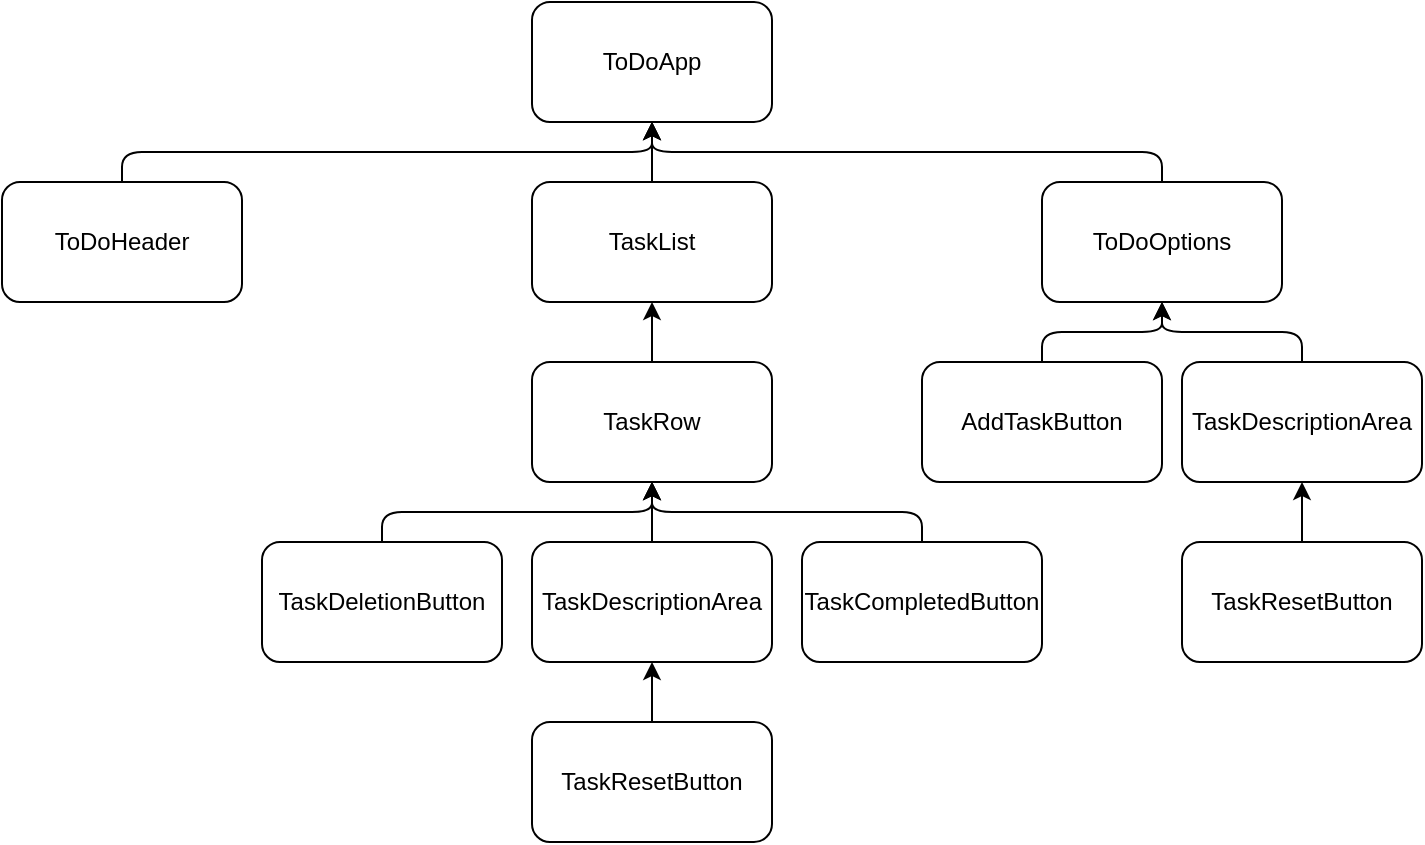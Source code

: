 <mxfile version="21.2.8" type="device">
  <diagram name="Page-1" id="QccmHNiOosgB7OIxbxh-">
    <mxGraphModel dx="1418" dy="828" grid="1" gridSize="10" guides="1" tooltips="1" connect="1" arrows="1" fold="1" page="1" pageScale="1" pageWidth="850" pageHeight="1100" math="0" shadow="0">
      <root>
        <mxCell id="0" />
        <mxCell id="1" parent="0" />
        <mxCell id="F3HwyV3Gs9jkBbudMTh3-1" value="ToDoApp" style="rounded=1;whiteSpace=wrap;html=1;" vertex="1" parent="1">
          <mxGeometry x="365" y="150" width="120" height="60" as="geometry" />
        </mxCell>
        <mxCell id="F3HwyV3Gs9jkBbudMTh3-8" style="edgeStyle=elbowEdgeStyle;rounded=1;orthogonalLoop=1;jettySize=auto;html=1;exitX=0.5;exitY=0;exitDx=0;exitDy=0;elbow=vertical;" edge="1" parent="1" source="F3HwyV3Gs9jkBbudMTh3-2" target="F3HwyV3Gs9jkBbudMTh3-1">
          <mxGeometry relative="1" as="geometry" />
        </mxCell>
        <mxCell id="F3HwyV3Gs9jkBbudMTh3-2" value="ToDoHeader" style="rounded=1;whiteSpace=wrap;html=1;" vertex="1" parent="1">
          <mxGeometry x="100" y="240" width="120" height="60" as="geometry" />
        </mxCell>
        <mxCell id="F3HwyV3Gs9jkBbudMTh3-6" style="rounded=1;orthogonalLoop=1;jettySize=auto;html=1;exitX=0.5;exitY=0;exitDx=0;exitDy=0;edgeStyle=elbowEdgeStyle;entryX=0.5;entryY=1;entryDx=0;entryDy=0;elbow=vertical;" edge="1" parent="1" source="F3HwyV3Gs9jkBbudMTh3-3" target="F3HwyV3Gs9jkBbudMTh3-1">
          <mxGeometry relative="1" as="geometry" />
        </mxCell>
        <mxCell id="F3HwyV3Gs9jkBbudMTh3-3" value="ToDoOptions" style="rounded=1;whiteSpace=wrap;html=1;" vertex="1" parent="1">
          <mxGeometry x="620" y="240" width="120" height="60" as="geometry" />
        </mxCell>
        <mxCell id="F3HwyV3Gs9jkBbudMTh3-5" style="edgeStyle=orthogonalEdgeStyle;rounded=0;orthogonalLoop=1;jettySize=auto;html=1;exitX=0.5;exitY=0;exitDx=0;exitDy=0;" edge="1" parent="1" source="F3HwyV3Gs9jkBbudMTh3-4" target="F3HwyV3Gs9jkBbudMTh3-1">
          <mxGeometry relative="1" as="geometry" />
        </mxCell>
        <mxCell id="F3HwyV3Gs9jkBbudMTh3-4" value="TaskList" style="rounded=1;whiteSpace=wrap;html=1;" vertex="1" parent="1">
          <mxGeometry x="365" y="240" width="120" height="60" as="geometry" />
        </mxCell>
        <mxCell id="F3HwyV3Gs9jkBbudMTh3-10" style="rounded=0;orthogonalLoop=1;jettySize=auto;html=1;exitX=0.5;exitY=0;exitDx=0;exitDy=0;" edge="1" parent="1" source="F3HwyV3Gs9jkBbudMTh3-9" target="F3HwyV3Gs9jkBbudMTh3-4">
          <mxGeometry relative="1" as="geometry" />
        </mxCell>
        <mxCell id="F3HwyV3Gs9jkBbudMTh3-9" value="TaskRow" style="rounded=1;whiteSpace=wrap;html=1;" vertex="1" parent="1">
          <mxGeometry x="365" y="330" width="120" height="60" as="geometry" />
        </mxCell>
        <mxCell id="F3HwyV3Gs9jkBbudMTh3-12" style="orthogonalLoop=1;jettySize=auto;html=1;exitX=0.5;exitY=0;exitDx=0;exitDy=0;edgeStyle=elbowEdgeStyle;elbow=vertical;rounded=1;" edge="1" parent="1" source="F3HwyV3Gs9jkBbudMTh3-11" target="F3HwyV3Gs9jkBbudMTh3-9">
          <mxGeometry relative="1" as="geometry" />
        </mxCell>
        <mxCell id="F3HwyV3Gs9jkBbudMTh3-11" value="TaskCompletedButton" style="rounded=1;whiteSpace=wrap;html=1;" vertex="1" parent="1">
          <mxGeometry x="500" y="420" width="120" height="60" as="geometry" />
        </mxCell>
        <mxCell id="F3HwyV3Gs9jkBbudMTh3-19" style="edgeStyle=elbowEdgeStyle;orthogonalLoop=1;jettySize=auto;html=1;exitX=0.5;exitY=0;exitDx=0;exitDy=0;elbow=vertical;rounded=1;" edge="1" parent="1" source="F3HwyV3Gs9jkBbudMTh3-13" target="F3HwyV3Gs9jkBbudMTh3-9">
          <mxGeometry relative="1" as="geometry" />
        </mxCell>
        <mxCell id="F3HwyV3Gs9jkBbudMTh3-13" value="TaskDeletionButton" style="rounded=1;whiteSpace=wrap;html=1;" vertex="1" parent="1">
          <mxGeometry x="230" y="420" width="120" height="60" as="geometry" />
        </mxCell>
        <mxCell id="F3HwyV3Gs9jkBbudMTh3-16" style="rounded=1;orthogonalLoop=1;jettySize=auto;html=1;exitX=0.5;exitY=0;exitDx=0;exitDy=0;entryX=0.5;entryY=1;entryDx=0;entryDy=0;edgeStyle=elbowEdgeStyle;elbow=vertical;" edge="1" parent="1" source="F3HwyV3Gs9jkBbudMTh3-15" target="F3HwyV3Gs9jkBbudMTh3-3">
          <mxGeometry relative="1" as="geometry" />
        </mxCell>
        <mxCell id="F3HwyV3Gs9jkBbudMTh3-15" value="TaskDescriptionArea" style="rounded=1;whiteSpace=wrap;html=1;" vertex="1" parent="1">
          <mxGeometry x="690" y="330" width="120" height="60" as="geometry" />
        </mxCell>
        <mxCell id="F3HwyV3Gs9jkBbudMTh3-20" style="edgeStyle=elbowEdgeStyle;rounded=1;orthogonalLoop=1;jettySize=auto;html=1;exitX=0.5;exitY=0;exitDx=0;exitDy=0;elbow=vertical;" edge="1" parent="1" source="F3HwyV3Gs9jkBbudMTh3-17" target="F3HwyV3Gs9jkBbudMTh3-3">
          <mxGeometry relative="1" as="geometry" />
        </mxCell>
        <mxCell id="F3HwyV3Gs9jkBbudMTh3-17" value="AddTaskButton" style="rounded=1;whiteSpace=wrap;html=1;" vertex="1" parent="1">
          <mxGeometry x="560" y="330" width="120" height="60" as="geometry" />
        </mxCell>
        <mxCell id="F3HwyV3Gs9jkBbudMTh3-22" style="edgeStyle=none;rounded=0;orthogonalLoop=1;jettySize=auto;html=1;exitX=0.5;exitY=0;exitDx=0;exitDy=0;" edge="1" parent="1" source="F3HwyV3Gs9jkBbudMTh3-21" target="F3HwyV3Gs9jkBbudMTh3-15">
          <mxGeometry relative="1" as="geometry" />
        </mxCell>
        <mxCell id="F3HwyV3Gs9jkBbudMTh3-21" value="TaskResetButton" style="rounded=1;whiteSpace=wrap;html=1;" vertex="1" parent="1">
          <mxGeometry x="690" y="420" width="120" height="60" as="geometry" />
        </mxCell>
        <mxCell id="F3HwyV3Gs9jkBbudMTh3-24" style="edgeStyle=none;rounded=0;orthogonalLoop=1;jettySize=auto;html=1;exitX=0.5;exitY=0;exitDx=0;exitDy=0;" edge="1" parent="1" source="F3HwyV3Gs9jkBbudMTh3-23" target="F3HwyV3Gs9jkBbudMTh3-9">
          <mxGeometry relative="1" as="geometry" />
        </mxCell>
        <mxCell id="F3HwyV3Gs9jkBbudMTh3-23" value="TaskDescriptionArea" style="rounded=1;whiteSpace=wrap;html=1;" vertex="1" parent="1">
          <mxGeometry x="365" y="420" width="120" height="60" as="geometry" />
        </mxCell>
        <mxCell id="F3HwyV3Gs9jkBbudMTh3-25" value="TaskResetButton" style="rounded=1;whiteSpace=wrap;html=1;" vertex="1" parent="1">
          <mxGeometry x="365" y="510" width="120" height="60" as="geometry" />
        </mxCell>
        <mxCell id="F3HwyV3Gs9jkBbudMTh3-26" style="edgeStyle=none;rounded=0;orthogonalLoop=1;jettySize=auto;html=1;exitX=0.5;exitY=0;exitDx=0;exitDy=0;entryX=0.5;entryY=1;entryDx=0;entryDy=0;" edge="1" parent="1" source="F3HwyV3Gs9jkBbudMTh3-25" target="F3HwyV3Gs9jkBbudMTh3-23">
          <mxGeometry relative="1" as="geometry">
            <mxPoint x="760" y="430" as="sourcePoint" />
            <mxPoint x="760" y="400" as="targetPoint" />
          </mxGeometry>
        </mxCell>
      </root>
    </mxGraphModel>
  </diagram>
</mxfile>

